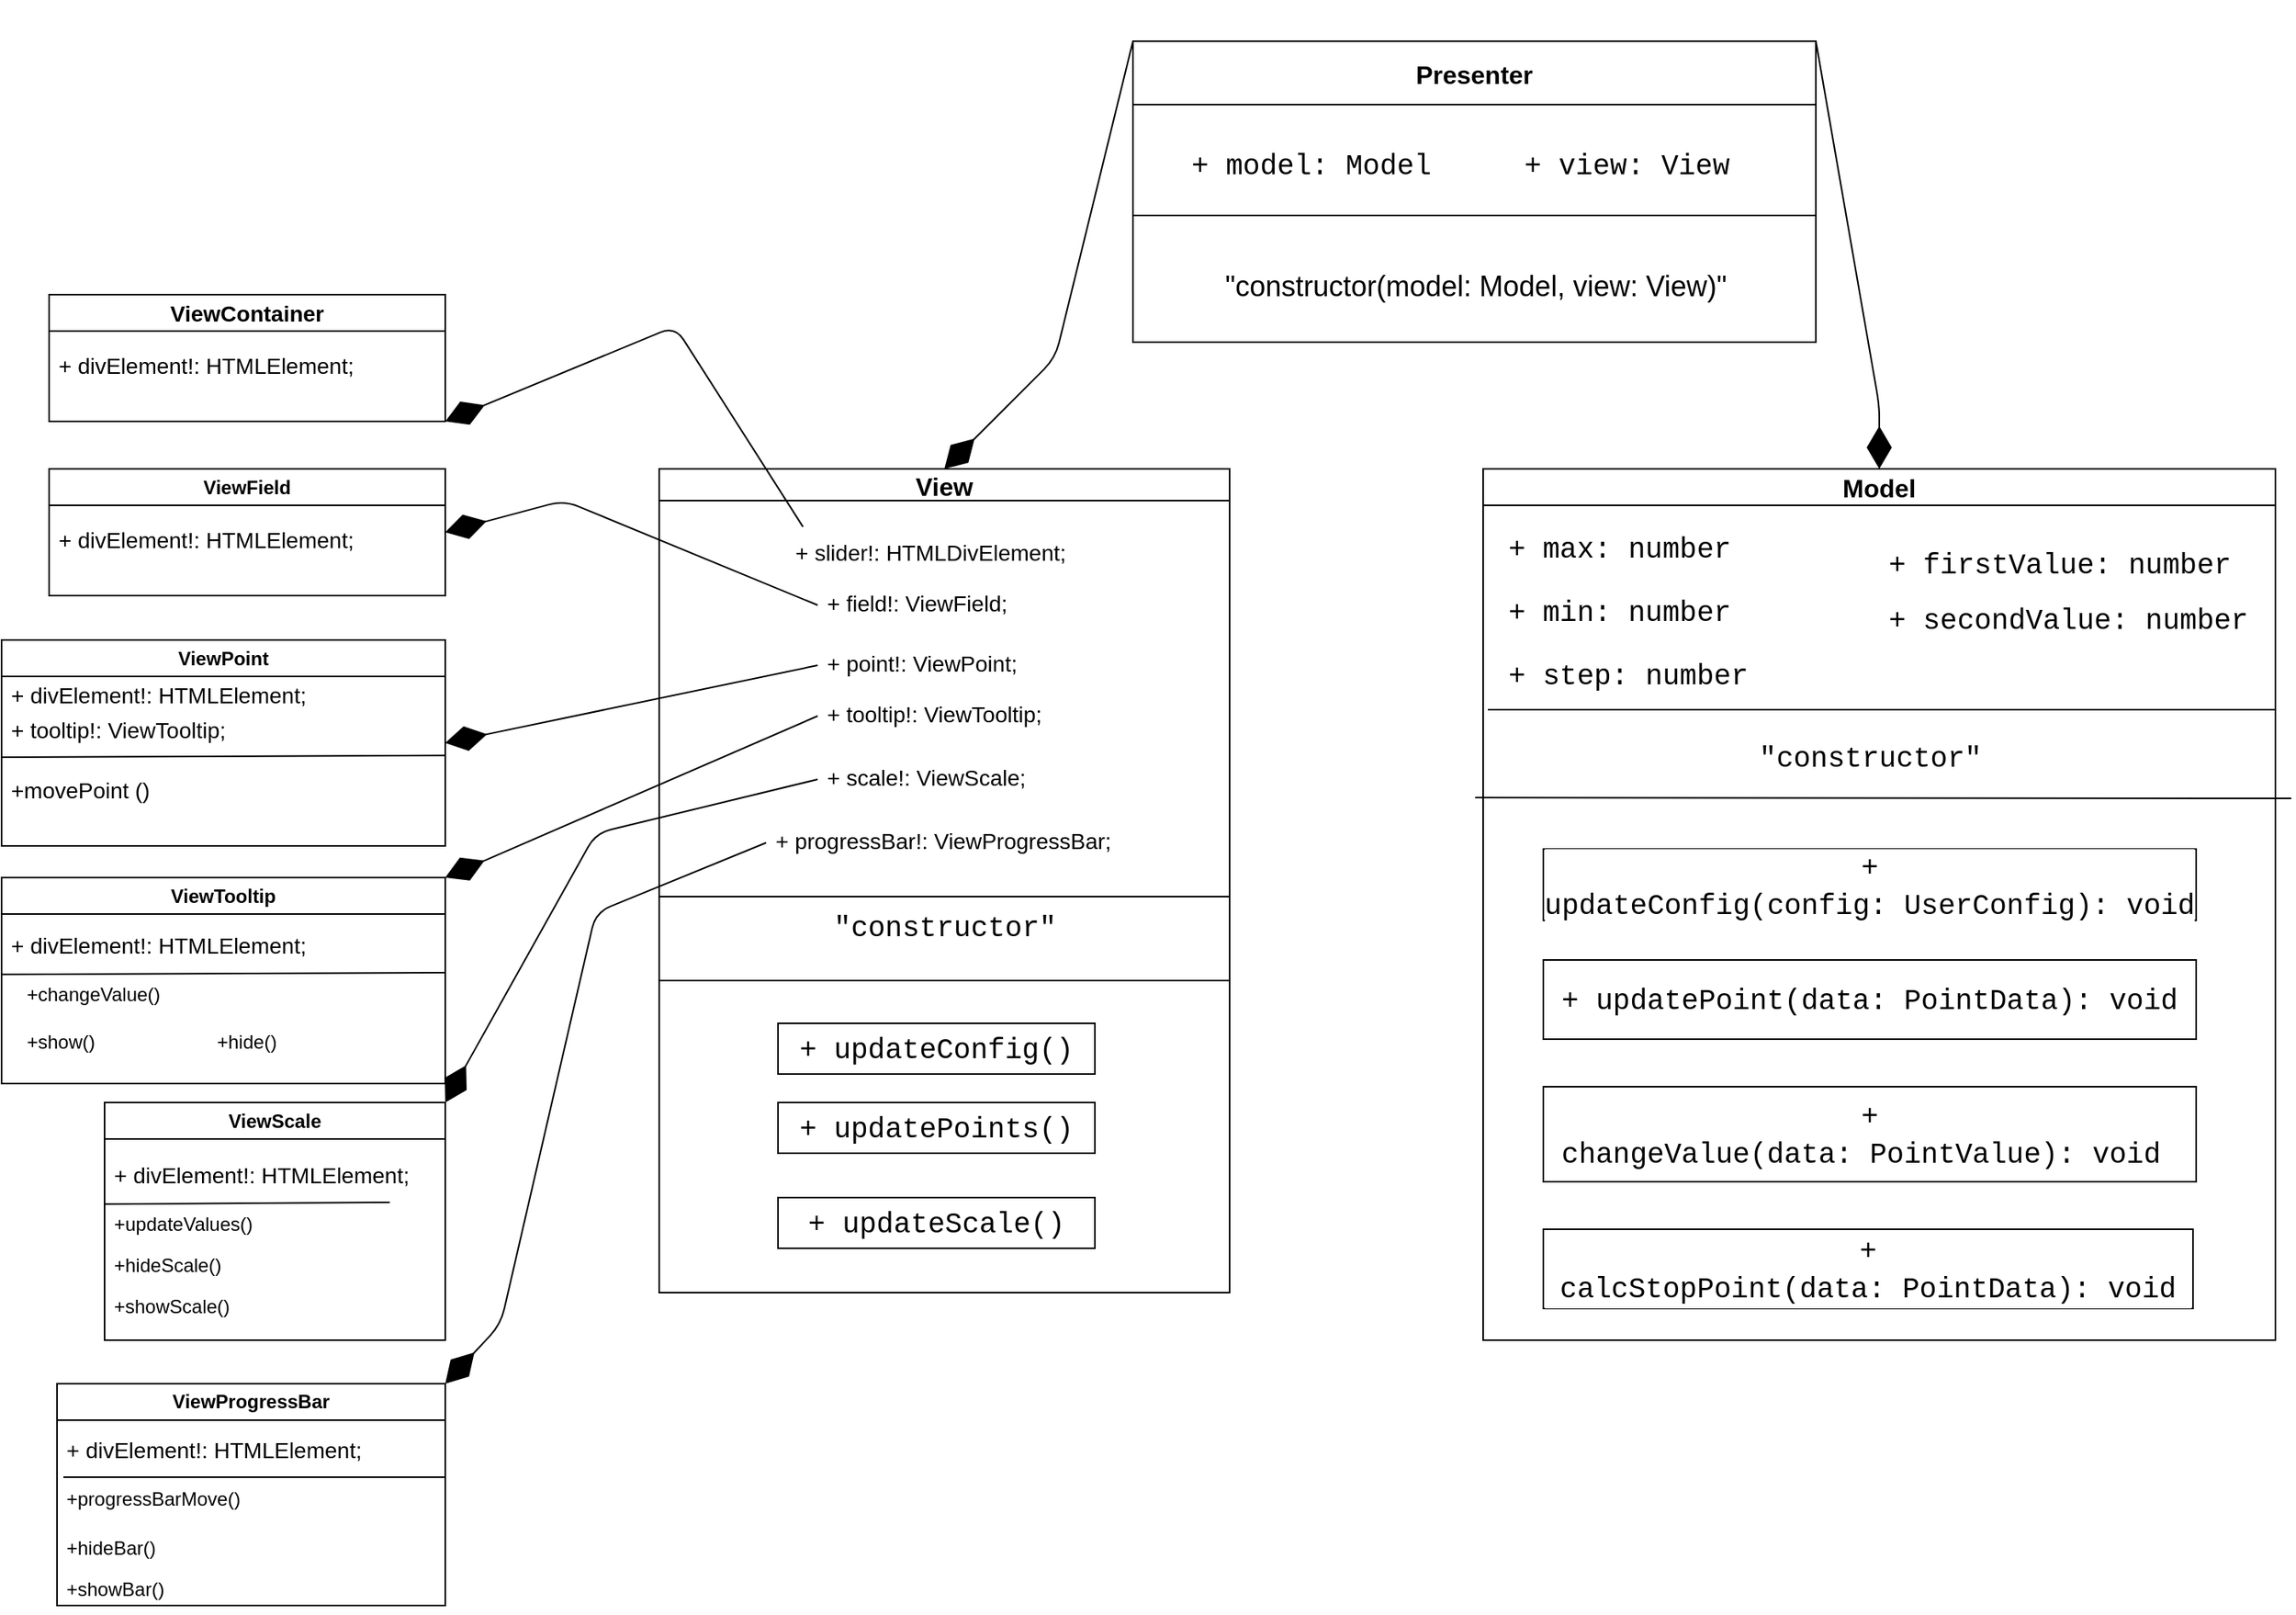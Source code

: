 <mxfile version="14.1.8" type="device"><diagram name="Page-1" id="e7e014a7-5840-1c2e-5031-d8a46d1fe8dd"><mxGraphModel dx="782" dy="1592" grid="1" gridSize="10" guides="1" tooltips="1" connect="1" arrows="1" fold="1" page="1" pageScale="1" pageWidth="1169" pageHeight="826" background="#ffffff" math="0" shadow="0"><root><mxCell id="0"/><mxCell id="1" parent="0"/><mxCell id="2" value="Model" style="swimlane;whiteSpace=wrap;fontSize=16;" parent="1" vertex="1"><mxGeometry x="1300" y="90" width="500" height="550" as="geometry"><mxRectangle x="1360" y="175" width="80" height="23" as="alternateBounds"/></mxGeometry></mxCell><mxCell id="6Ol2-YRdGMpcUjg03sG4-96" value="&lt;div style=&quot;font-family: &amp;quot;consolas&amp;quot; , &amp;quot;courier new&amp;quot; , monospace ; font-size: 18px ; line-height: 24px&quot;&gt;&lt;div style=&quot;font-family: &amp;quot;consolas&amp;quot; , &amp;quot;courier new&amp;quot; , monospace ; line-height: 24px&quot;&gt;&lt;div style=&quot;font-family: consolas, &amp;quot;courier new&amp;quot;, monospace; line-height: 24px;&quot;&gt;&lt;span style=&quot;&quot;&gt;+ updatePoint&lt;/span&gt;(&lt;span style=&quot;&quot;&gt;data&lt;/span&gt;:&amp;nbsp;&lt;span style=&quot;&quot;&gt;PointData&lt;/span&gt;):&amp;nbsp;&lt;span style=&quot;&quot;&gt;void&lt;/span&gt;&lt;/div&gt;&lt;/div&gt;&lt;/div&gt;" style="rounded=0;whiteSpace=wrap;html=1;labelBackgroundColor=#FFFFFF;" parent="2" vertex="1"><mxGeometry x="38" y="310" width="412" height="50" as="geometry"/></mxCell><mxCell id="6Ol2-YRdGMpcUjg03sG4-93" value="&lt;div style=&quot;font-family: &amp;#34;consolas&amp;#34; , &amp;#34;courier new&amp;#34; , monospace ; font-size: 18px ; line-height: 24px&quot;&gt;&lt;div style=&quot;font-family: &amp;#34;consolas&amp;#34; , &amp;#34;courier new&amp;#34; , monospace ; line-height: 24px&quot;&gt;&lt;div style=&quot;font-family: &amp;#34;consolas&amp;#34; , &amp;#34;courier new&amp;#34; , monospace ; line-height: 24px&quot;&gt;&lt;span style=&quot;background-color: rgb(255 , 255 , 255)&quot;&gt;+ updateConfig(config:&amp;nbsp;UserConfig):&amp;nbsp;void&lt;/span&gt;&lt;/div&gt;&lt;/div&gt;&lt;/div&gt;" style="rounded=0;whiteSpace=wrap;html=1;labelBackgroundColor=#ffffff;" parent="2" vertex="1"><mxGeometry x="38" y="240" width="412" height="45" as="geometry"/></mxCell><mxCell id="6Ol2-YRdGMpcUjg03sG4-97" value="&lt;div style=&quot;font-family: &amp;quot;consolas&amp;quot; , &amp;quot;courier new&amp;quot; , monospace ; font-size: 18px ; line-height: 24px&quot;&gt;&lt;div style=&quot;font-family: &amp;quot;consolas&amp;quot; , &amp;quot;courier new&amp;quot; , monospace ; line-height: 24px&quot;&gt;&lt;div style=&quot;font-family: &amp;quot;consolas&amp;quot; , &amp;quot;courier new&amp;quot; , monospace ; line-height: 24px&quot;&gt;&lt;div style=&quot;font-family: consolas, &amp;quot;courier new&amp;quot;, monospace; line-height: 24px;&quot;&gt;&lt;span style=&quot;&quot;&gt;+ changeValue&lt;/span&gt;(&lt;span style=&quot;&quot;&gt;data&lt;/span&gt;:&amp;nbsp;&lt;span style=&quot;&quot;&gt;PointValue&lt;/span&gt;):&amp;nbsp;&lt;span style=&quot;&quot;&gt;void&lt;/span&gt;&amp;nbsp;&lt;/div&gt;&lt;/div&gt;&lt;/div&gt;&lt;/div&gt;" style="rounded=0;whiteSpace=wrap;html=1;shadow=0;sketch=0;glass=0;labelBackgroundColor=#FFFFFF;" parent="2" vertex="1"><mxGeometry x="38" y="390" width="412" height="60" as="geometry"/></mxCell><mxCell id="6Ol2-YRdGMpcUjg03sG4-117" value="" style="endArrow=none;html=1;" parent="2" edge="1"><mxGeometry width="50" height="50" relative="1" as="geometry"><mxPoint x="3" y="152" as="sourcePoint"/><mxPoint x="500" y="152" as="targetPoint"/></mxGeometry></mxCell><mxCell id="6Ol2-YRdGMpcUjg03sG4-159" value="&lt;div style=&quot;font-family: &amp;quot;consolas&amp;quot; , &amp;quot;courier new&amp;quot; , monospace ; font-size: 18px ; line-height: 24px&quot;&gt;+&amp;nbsp;&lt;span style=&quot;font-family: &amp;quot;consolas&amp;quot; , &amp;quot;courier new&amp;quot; , monospace&quot;&gt;step&lt;/span&gt;&lt;span style=&quot;font-family: consolas, &amp;quot;courier new&amp;quot;, monospace;&quot;&gt;:&amp;nbsp;&lt;/span&gt;&lt;span style=&quot;font-family: consolas, &amp;quot;courier new&amp;quot;, monospace;&quot;&gt;number&lt;/span&gt;&lt;/div&gt;" style="text;html=1;align=left;verticalAlign=top;resizable=0;points=[];autosize=1;spacingLeft=4;fontSize=14;spacingRight=4;" parent="2" vertex="1"><mxGeometry x="10" y="112" width="160" height="40" as="geometry"/></mxCell><mxCell id="6Ol2-YRdGMpcUjg03sG4-158" value="&lt;div style=&quot;font-family: &amp;quot;consolas&amp;quot; , &amp;quot;courier new&amp;quot; , monospace ; font-size: 18px ; line-height: 24px&quot;&gt;+&amp;nbsp;&lt;span style=&quot;font-family: &amp;quot;consolas&amp;quot; , &amp;quot;courier new&amp;quot; , monospace&quot;&gt;min&lt;/span&gt;&lt;span style=&quot;font-family: consolas, &amp;quot;courier new&amp;quot;, monospace;&quot;&gt;:&amp;nbsp;&lt;/span&gt;&lt;span style=&quot;font-family: consolas, &amp;quot;courier new&amp;quot;, monospace;&quot;&gt;number&lt;/span&gt;&lt;/div&gt;" style="text;html=1;align=left;verticalAlign=top;resizable=0;points=[];autosize=1;spacingLeft=4;fontSize=14;spacingRight=4;" parent="2" vertex="1"><mxGeometry x="10" y="72" width="150" height="40" as="geometry"/></mxCell><mxCell id="6Ol2-YRdGMpcUjg03sG4-157" value="&lt;div style=&quot;font-family: consolas, &amp;quot;courier new&amp;quot;, monospace; font-size: 18px; line-height: 24px;&quot;&gt;+&amp;nbsp;&lt;span style=&quot;font-family: consolas, &amp;quot;courier new&amp;quot;, monospace; font-size: 18px;&quot;&gt;max&lt;/span&gt;&lt;span style=&quot;font-family: consolas, &amp;quot;courier new&amp;quot;, monospace; font-size: 18px;&quot;&gt;:&amp;nbsp;&lt;/span&gt;&lt;span style=&quot;font-family: consolas, &amp;quot;courier new&amp;quot;, monospace; font-size: 18px;&quot;&gt;number&lt;/span&gt;&lt;/div&gt;" style="text;html=1;align=left;verticalAlign=top;resizable=0;points=[];autosize=1;spacingLeft=4;fontSize=18;spacingRight=4;" parent="2" vertex="1"><mxGeometry x="10" y="32" width="150" height="30" as="geometry"/></mxCell><mxCell id="6Ol2-YRdGMpcUjg03sG4-208" value="" style="endArrow=none;html=1;" parent="2" edge="1"><mxGeometry width="50" height="50" relative="1" as="geometry"><mxPoint x="-5" y="207.5" as="sourcePoint"/><mxPoint x="510" y="208" as="targetPoint"/></mxGeometry></mxCell><mxCell id="6Ol2-YRdGMpcUjg03sG4-209" value="&lt;br&gt;&lt;br&gt;&lt;div style=&quot;font-family: consolas, &amp;quot;courier new&amp;quot;, monospace; font-weight: normal; font-size: 18px; line-height: 24px;&quot;&gt;&lt;div&gt;&lt;span style=&quot;&quot;&gt;&quot;constructor&quot;&lt;/span&gt;&lt;/div&gt;&lt;/div&gt;&lt;br&gt;" style="text;html=1;align=center;verticalAlign=middle;resizable=0;points=[];autosize=1;labelBackgroundColor=none;" parent="2" vertex="1"><mxGeometry x="174" y="140" width="140" height="70" as="geometry"/></mxCell><mxCell id="T5JR8tGF22momqDGH6iy-5" value="&lt;div style=&quot;font-family: &amp;#34;consolas&amp;#34; , &amp;#34;courier new&amp;#34; , monospace ; font-size: 18px ; line-height: 24px&quot;&gt;+&amp;nbsp;&lt;span style=&quot;font-family: &amp;#34;consolas&amp;#34; , &amp;#34;courier new&amp;#34; , monospace ; font-size: 18px&quot;&gt;firstValue&lt;/span&gt;&lt;span style=&quot;font-family: &amp;#34;consolas&amp;#34; , &amp;#34;courier new&amp;#34; , monospace ; font-size: 18px&quot;&gt;:&amp;nbsp;&lt;/span&gt;&lt;span style=&quot;font-family: &amp;#34;consolas&amp;#34; , &amp;#34;courier new&amp;#34; , monospace ; font-size: 18px&quot;&gt;number&lt;/span&gt;&lt;/div&gt;" style="text;html=1;align=left;verticalAlign=top;resizable=0;points=[];autosize=1;spacingLeft=4;fontSize=18;spacingRight=4;" parent="2" vertex="1"><mxGeometry x="250" y="42" width="220" height="30" as="geometry"/></mxCell><mxCell id="T5JR8tGF22momqDGH6iy-4" value="&lt;div style=&quot;font-family: &amp;#34;consolas&amp;#34; , &amp;#34;courier new&amp;#34; , monospace ; font-size: 18px ; line-height: 24px&quot;&gt;+ secondValue&lt;span style=&quot;font-family: &amp;#34;consolas&amp;#34; , &amp;#34;courier new&amp;#34; , monospace ; font-size: 18px&quot;&gt;:&amp;nbsp;&lt;/span&gt;&lt;span style=&quot;font-family: &amp;#34;consolas&amp;#34; , &amp;#34;courier new&amp;#34; , monospace ; font-size: 18px&quot;&gt;number&lt;/span&gt;&lt;/div&gt;" style="text;html=1;align=left;verticalAlign=top;resizable=0;points=[];autosize=1;spacingLeft=4;fontSize=18;spacingRight=4;" parent="2" vertex="1"><mxGeometry x="250" y="77" width="230" height="30" as="geometry"/></mxCell><mxCell id="6Ol2-YRdGMpcUjg03sG4-95" value="&lt;div style=&quot;font-family: &amp;quot;consolas&amp;quot; , &amp;quot;courier new&amp;quot; , monospace ; font-size: 18px ; line-height: 24px&quot;&gt;&lt;div style=&quot;font-family: &amp;quot;consolas&amp;quot; , &amp;quot;courier new&amp;quot; , monospace ; line-height: 24px&quot;&gt;&lt;div style=&quot;font-family: consolas, &amp;quot;courier new&amp;quot;, monospace; line-height: 24px;&quot;&gt;&lt;span style=&quot;&quot;&gt;+ calcStopPoint&lt;/span&gt;(&lt;span style=&quot;&quot;&gt;data&lt;/span&gt;:&amp;nbsp;&lt;span style=&quot;&quot;&gt;PointData&lt;/span&gt;):&amp;nbsp;&lt;span style=&quot;&quot;&gt;void&lt;/span&gt;&lt;/div&gt;&lt;/div&gt;&lt;/div&gt;" style="rounded=0;whiteSpace=wrap;html=1;labelBackgroundColor=#FFFFFF;" parent="2" vertex="1"><mxGeometry x="38" y="480" width="410" height="50" as="geometry"/></mxCell><mxCell id="3" value="View" style="swimlane;spacingTop=0;startSize=20;swimlaneLine=1;labelBorderColor=none;labelBackgroundColor=none;verticalAlign=middle;fontSize=16;" parent="1" vertex="1"><mxGeometry x="780" y="90" width="360" height="520" as="geometry"><mxRectangle x="320" y="50" width="80" height="23" as="alternateBounds"/></mxGeometry></mxCell><mxCell id="6Ol2-YRdGMpcUjg03sG4-116" value="" style="endArrow=none;html=1;" parent="3" edge="1"><mxGeometry width="50" height="50" relative="1" as="geometry"><mxPoint y="270" as="sourcePoint"/><mxPoint x="360" y="270" as="targetPoint"/><Array as="points"/></mxGeometry></mxCell><mxCell id="LI1pukOXz9Ahaq8JhfEz-87" value="+ point!: ViewPoint;" style="text;strokeColor=none;fillColor=none;align=left;verticalAlign=top;spacingLeft=4;spacingRight=4;overflow=hidden;rotatable=0;points=[[0,0.5],[1,0.5]];portConstraint=eastwest;fontSize=14;" parent="3" vertex="1"><mxGeometry x="100" y="108" width="150" height="32" as="geometry"/></mxCell><mxCell id="LI1pukOXz9Ahaq8JhfEz-94" value="+ progressBar!: ViewProgressBar;" style="text;strokeColor=none;fillColor=none;align=left;verticalAlign=top;spacingLeft=4;spacingRight=4;overflow=hidden;rotatable=0;points=[[0,0.5],[1,0.5]];portConstraint=eastwest;fontSize=14;" parent="3" vertex="1"><mxGeometry x="67.5" y="220" width="250" height="32" as="geometry"/></mxCell><mxCell id="LI1pukOXz9Ahaq8JhfEz-95" value="+ tooltip!: ViewTooltip;" style="text;strokeColor=none;fillColor=none;align=left;verticalAlign=top;spacingLeft=4;spacingRight=4;overflow=hidden;rotatable=0;points=[[0,0.5],[1,0.5]];portConstraint=eastwest;fontSize=14;" parent="3" vertex="1"><mxGeometry x="100" y="140" width="250" height="32" as="geometry"/></mxCell><mxCell id="LI1pukOXz9Ahaq8JhfEz-105" value="+ scale!: ViewScale;" style="text;strokeColor=none;fillColor=none;align=left;verticalAlign=top;spacingLeft=4;spacingRight=4;overflow=hidden;rotatable=0;points=[[0,0.5],[1,0.5]];portConstraint=eastwest;fontSize=14;" parent="3" vertex="1"><mxGeometry x="100" y="180" width="250" height="32" as="geometry"/></mxCell><mxCell id="1Tm_DL4uSYQOcZe4PCQo-6" value="&lt;div style=&quot;font-family: &amp;#34;consolas&amp;#34; , &amp;#34;courier new&amp;#34; , monospace ; font-size: 18px ; line-height: 24px&quot;&gt;&lt;span&gt;+&amp;nbsp;&lt;/span&gt;&lt;span style=&quot;font-family: &amp;#34;consolas&amp;#34; , &amp;#34;courier new&amp;#34; , monospace ; background-color: rgb(255 , 255 , 255)&quot;&gt;updateConfig&lt;/span&gt;()&lt;/div&gt;" style="rounded=0;whiteSpace=wrap;html=1;labelBackgroundColor=#FFFFFF;" parent="3" vertex="1"><mxGeometry x="75" y="350" width="200" height="32" as="geometry"/></mxCell><mxCell id="yn2-si_8jhGZnq15XAxw-4" value="&lt;div style=&quot;font-family: &amp;#34;consolas&amp;#34; , &amp;#34;courier new&amp;#34; , monospace ; font-size: 18px ; line-height: 24px&quot;&gt;&lt;span style=&quot;background-color: rgb(255 , 255 , 255)&quot;&gt;&lt;span&gt;+&amp;nbsp;&lt;/span&gt;&lt;span style=&quot;font-family: &amp;#34;consolas&amp;#34; , &amp;#34;courier new&amp;#34; , monospace&quot;&gt;updatePoints&lt;/span&gt;()&lt;/span&gt;&lt;br&gt;&lt;/div&gt;" style="rounded=0;whiteSpace=wrap;html=1;labelBackgroundColor=#FFFFFF;" parent="3" vertex="1"><mxGeometry x="75" y="400" width="200" height="32" as="geometry"/></mxCell><mxCell id="yn2-si_8jhGZnq15XAxw-5" value="&lt;div style=&quot;font-family: &amp;quot;consolas&amp;quot; , &amp;quot;courier new&amp;quot; , monospace ; font-size: 18px ; line-height: 24px&quot;&gt;&lt;span&gt;+&amp;nbsp;&lt;/span&gt;&lt;span style=&quot;font-family: consolas, &amp;quot;courier new&amp;quot;, monospace;&quot;&gt;updateScale&lt;/span&gt;()&lt;br&gt;&lt;/div&gt;" style="rounded=0;whiteSpace=wrap;html=1;labelBackgroundColor=#FFFFFF;" parent="3" vertex="1"><mxGeometry x="75" y="460" width="200" height="32" as="geometry"/></mxCell><mxCell id="6Ol2-YRdGMpcUjg03sG4-197" value="&lt;span style=&quot;font-family: &amp;#34;consolas&amp;#34; , &amp;#34;courier new&amp;#34; , monospace ; font-size: 18px&quot;&gt;&quot;constructor&quot;&lt;/span&gt;" style="text;html=1;align=center;verticalAlign=middle;resizable=0;points=[];autosize=1;labelBackgroundColor=none;" parent="3" vertex="1"><mxGeometry x="110" y="280" width="140" height="20" as="geometry"/></mxCell><mxCell id="B3Xkdn0Vjq-PaZg1-esN-13" value="+ slider!: HTMLDivElement;" style="text;strokeColor=none;fillColor=none;align=left;verticalAlign=top;spacingLeft=4;spacingRight=4;overflow=hidden;rotatable=0;points=[[0,0.5],[1,0.5]];portConstraint=eastwest;fontSize=14;" vertex="1" parent="3"><mxGeometry x="80" y="38" width="250" height="32" as="geometry"/></mxCell><mxCell id="B3Xkdn0Vjq-PaZg1-esN-15" value="+ field!: ViewField;" style="text;strokeColor=none;fillColor=none;align=left;verticalAlign=top;spacingLeft=4;spacingRight=4;overflow=hidden;rotatable=0;points=[[0,0.5],[1,0.5]];portConstraint=eastwest;fontSize=14;" vertex="1" parent="3"><mxGeometry x="100" y="70" width="250" height="32" as="geometry"/></mxCell><mxCell id="B3Xkdn0Vjq-PaZg1-esN-18" value="" style="endArrow=none;html=1;" edge="1" parent="3"><mxGeometry width="50" height="50" relative="1" as="geometry"><mxPoint y="323" as="sourcePoint"/><mxPoint x="360" y="323" as="targetPoint"/><Array as="points"/></mxGeometry></mxCell><mxCell id="B3Xkdn0Vjq-PaZg1-esN-19" style="edgeStyle=orthogonalEdgeStyle;rounded=0;orthogonalLoop=1;jettySize=auto;html=1;exitX=0.5;exitY=1;exitDx=0;exitDy=0;fontSize=14;fontColor=#000000;" edge="1" parent="3" source="1Tm_DL4uSYQOcZe4PCQo-6" target="1Tm_DL4uSYQOcZe4PCQo-6"><mxGeometry relative="1" as="geometry"/></mxCell><mxCell id="4" value="Presenter" style="swimlane;glass=0;spacing=3;startSize=40;fontSize=16;" parent="1" vertex="1"><mxGeometry x="1079" y="-180" width="431" height="190" as="geometry"><mxRectangle x="889" y="170" width="80" height="23" as="alternateBounds"/></mxGeometry></mxCell><mxCell id="6Ol2-YRdGMpcUjg03sG4-170" value="&lt;div style=&quot;font-family: &amp;quot;consolas&amp;quot; , &amp;quot;courier new&amp;quot; , monospace ; font-size: 18px ; line-height: 24px&quot;&gt;+&amp;nbsp;&lt;span style=&quot;font-family: &amp;quot;consolas&amp;quot; , &amp;quot;courier new&amp;quot; , monospace&quot;&gt;model&lt;/span&gt;&lt;span style=&quot;font-family: consolas, &amp;quot;courier new&amp;quot;, monospace;&quot;&gt;:&amp;nbsp;&lt;/span&gt;&lt;span style=&quot;font-family: consolas, &amp;quot;courier new&amp;quot;, monospace;&quot;&gt;Model&lt;/span&gt;&lt;/div&gt;" style="text;html=1;align=left;verticalAlign=top;resizable=0;points=[];autosize=1;spacingLeft=4;fontSize=14;spacingRight=4;" parent="4" vertex="1"><mxGeometry x="31" y="60" width="160" height="40" as="geometry"/></mxCell><mxCell id="6Ol2-YRdGMpcUjg03sG4-171" value="&lt;div style=&quot;font-family: &amp;quot;consolas&amp;quot; , &amp;quot;courier new&amp;quot; , monospace ; font-size: 18px ; line-height: 24px&quot;&gt;+&amp;nbsp;&lt;span style=&quot;font-family: &amp;quot;consolas&amp;quot; , &amp;quot;courier new&amp;quot; , monospace&quot;&gt;view&lt;/span&gt;&lt;span style=&quot;font-family: consolas, &amp;quot;courier new&amp;quot;, monospace;&quot;&gt;:&amp;nbsp;&lt;/span&gt;&lt;span style=&quot;font-family: consolas, &amp;quot;courier new&amp;quot;, monospace;&quot;&gt;View&lt;/span&gt;&lt;/div&gt;" style="text;html=1;align=left;verticalAlign=top;resizable=0;points=[];autosize=1;spacingLeft=4;fontSize=14;spacingRight=4;" parent="4" vertex="1"><mxGeometry x="241" y="60" width="140" height="40" as="geometry"/></mxCell><mxCell id="B3Xkdn0Vjq-PaZg1-esN-6" value="" style="endArrow=none;html=1;fontSize=16;fontColor=#000000;" edge="1" parent="4"><mxGeometry width="50" height="50" relative="1" as="geometry"><mxPoint y="110" as="sourcePoint"/><mxPoint x="431" y="110" as="targetPoint"/></mxGeometry></mxCell><mxCell id="LI1pukOXz9Ahaq8JhfEz-22" value="&quot;constructor(model:&amp;nbsp;Model,&amp;nbsp;view:&amp;nbsp;View)&quot;" style="text;align=center;verticalAlign=middle;resizable=0;points=[];autosize=1;labelBackgroundColor=none;html=1;fontSize=18;" parent="4" vertex="1"><mxGeometry x="51" y="140" width="330" height="30" as="geometry"/></mxCell><mxCell id="6Ol2-YRdGMpcUjg03sG4-50" value="ViewContainer" style="swimlane;whiteSpace=wrap;rotation=0;fontSize=14;" parent="1" vertex="1"><mxGeometry x="395" y="-20" width="250" height="80" as="geometry"><mxRectangle x="150" y="160" width="80" height="23" as="alternateBounds"/></mxGeometry></mxCell><mxCell id="B3Xkdn0Vjq-PaZg1-esN-9" value="+ divElement!: HTMLElement;" style="text;strokeColor=none;fillColor=none;align=left;verticalAlign=top;spacingLeft=4;spacingRight=4;overflow=hidden;rotatable=0;points=[[0,0.5],[1,0.5]];portConstraint=eastwest;fontSize=14;" vertex="1" parent="6Ol2-YRdGMpcUjg03sG4-50"><mxGeometry y="30" width="250" height="32" as="geometry"/></mxCell><mxCell id="6Ol2-YRdGMpcUjg03sG4-51" value="ViewField" style="swimlane;whiteSpace=wrap" parent="1" vertex="1"><mxGeometry x="395" y="90" width="250" height="80" as="geometry"><mxRectangle x="140" y="280" width="80" height="23" as="alternateBounds"/></mxGeometry></mxCell><mxCell id="B3Xkdn0Vjq-PaZg1-esN-10" value="+ divElement!: HTMLElement;" style="text;strokeColor=none;fillColor=none;align=left;verticalAlign=top;spacingLeft=4;spacingRight=4;overflow=hidden;rotatable=0;points=[[0,0.5],[1,0.5]];portConstraint=eastwest;fontSize=14;" vertex="1" parent="6Ol2-YRdGMpcUjg03sG4-51"><mxGeometry y="30" width="230" height="32" as="geometry"/></mxCell><mxCell id="6Ol2-YRdGMpcUjg03sG4-53" value="ViewTooltip" style="swimlane;whiteSpace=wrap" parent="1" vertex="1"><mxGeometry x="365" y="348" width="280" height="130" as="geometry"><mxRectangle x="150" y="160" width="80" height="23" as="alternateBounds"/></mxGeometry></mxCell><mxCell id="LI1pukOXz9Ahaq8JhfEz-57" value="+changeValue()" style="text;strokeColor=none;fillColor=none;align=left;verticalAlign=top;spacingLeft=4;spacingRight=4;overflow=hidden;rotatable=0;points=[[0,0.5],[1,0.5]];portConstraint=eastwest;" parent="6Ol2-YRdGMpcUjg03sG4-53" vertex="1"><mxGeometry x="10" y="60" width="150" height="30" as="geometry"/></mxCell><mxCell id="LI1pukOXz9Ahaq8JhfEz-60" value="+show()" style="text;strokeColor=none;fillColor=none;align=left;verticalAlign=top;spacingLeft=4;spacingRight=4;overflow=hidden;rotatable=0;points=[[0,0.5],[1,0.5]];portConstraint=eastwest;" parent="6Ol2-YRdGMpcUjg03sG4-53" vertex="1"><mxGeometry x="10" y="90" width="150" height="26" as="geometry"/></mxCell><mxCell id="LI1pukOXz9Ahaq8JhfEz-59" value="+hide()" style="text;strokeColor=none;fillColor=none;align=left;verticalAlign=top;spacingLeft=4;spacingRight=4;overflow=hidden;rotatable=0;points=[[0,0.5],[1,0.5]];portConstraint=eastwest;" parent="6Ol2-YRdGMpcUjg03sG4-53" vertex="1"><mxGeometry x="130" y="90" width="150" height="26" as="geometry"/></mxCell><mxCell id="B3Xkdn0Vjq-PaZg1-esN-23" value="+ divElement!: HTMLElement;" style="text;strokeColor=none;fillColor=none;align=left;verticalAlign=top;spacingLeft=4;spacingRight=4;overflow=hidden;rotatable=0;points=[[0,0.5],[1,0.5]];portConstraint=eastwest;fontSize=14;" vertex="1" parent="6Ol2-YRdGMpcUjg03sG4-53"><mxGeometry y="28" width="245" height="32" as="geometry"/></mxCell><mxCell id="B3Xkdn0Vjq-PaZg1-esN-24" value="" style="endArrow=none;html=1;entryX=1.001;entryY=0.964;entryDx=0;entryDy=0;entryPerimeter=0;" edge="1" parent="6Ol2-YRdGMpcUjg03sG4-53"><mxGeometry width="50" height="50" relative="1" as="geometry"><mxPoint x="-0.28" y="61.15" as="sourcePoint"/><mxPoint x="280" y="59.998" as="targetPoint"/><Array as="points"/></mxGeometry></mxCell><mxCell id="6Ol2-YRdGMpcUjg03sG4-42" value="ViewPoint" style="swimlane;whiteSpace=wrap" parent="1" vertex="1"><mxGeometry x="365" y="198" width="280" height="130" as="geometry"><mxRectangle x="150" y="160" width="80" height="23" as="alternateBounds"/></mxGeometry></mxCell><mxCell id="B3Xkdn0Vjq-PaZg1-esN-20" value="+ divElement!: HTMLElement;" style="text;strokeColor=none;fillColor=none;align=left;verticalAlign=top;spacingLeft=4;spacingRight=4;overflow=hidden;rotatable=0;points=[[0,0.5],[1,0.5]];portConstraint=eastwest;fontSize=14;" vertex="1" parent="6Ol2-YRdGMpcUjg03sG4-42"><mxGeometry y="20" width="280" height="32" as="geometry"/></mxCell><mxCell id="B3Xkdn0Vjq-PaZg1-esN-21" value="+ tooltip!: ViewTooltip;" style="text;strokeColor=none;fillColor=none;align=left;verticalAlign=top;spacingLeft=4;spacingRight=4;overflow=hidden;rotatable=0;points=[[0,0.5],[1,0.5]];portConstraint=eastwest;fontSize=14;" vertex="1" parent="6Ol2-YRdGMpcUjg03sG4-42"><mxGeometry y="42" width="280" height="32" as="geometry"/></mxCell><mxCell id="B3Xkdn0Vjq-PaZg1-esN-22" value="" style="endArrow=none;html=1;entryX=1.001;entryY=0.964;entryDx=0;entryDy=0;entryPerimeter=0;" edge="1" parent="6Ol2-YRdGMpcUjg03sG4-42" target="B3Xkdn0Vjq-PaZg1-esN-21"><mxGeometry width="50" height="50" relative="1" as="geometry"><mxPoint y="74" as="sourcePoint"/><mxPoint x="270" y="74" as="targetPoint"/><Array as="points"/></mxGeometry></mxCell><mxCell id="LI1pukOXz9Ahaq8JhfEz-55" value="+movePoint ()" style="text;strokeColor=none;fillColor=none;align=left;verticalAlign=top;spacingLeft=4;spacingRight=4;overflow=hidden;rotatable=0;points=[[0,0.5],[1,0.5]];portConstraint=eastwest;fontSize=14;" parent="6Ol2-YRdGMpcUjg03sG4-42" vertex="1"><mxGeometry y="80" width="185" height="38" as="geometry"/></mxCell><mxCell id="6Ol2-YRdGMpcUjg03sG4-213" value="" style="endArrow=diamondThin;endFill=1;endSize=24;html=1;fontColor=#000000;entryX=0.5;entryY=0;entryDx=0;entryDy=0;exitX=1;exitY=0;exitDx=0;exitDy=0;" parent="1" source="4" target="2" edge="1"><mxGeometry width="160" relative="1" as="geometry"><mxPoint x="1550" y="120" as="sourcePoint"/><mxPoint x="1710" y="120" as="targetPoint"/><Array as="points"><mxPoint x="1550" y="50"/></Array></mxGeometry></mxCell><mxCell id="6Ol2-YRdGMpcUjg03sG4-214" value="" style="endArrow=diamondThin;endFill=1;endSize=24;html=1;fontColor=#000000;entryX=0.5;entryY=0;entryDx=0;entryDy=0;exitX=0;exitY=0;exitDx=0;exitDy=0;" parent="1" source="4" target="3" edge="1"><mxGeometry width="160" relative="1" as="geometry"><mxPoint x="1207.92" y="110" as="sourcePoint"/><mxPoint x="940" y="115.288" as="targetPoint"/><Array as="points"><mxPoint x="1030" y="20"/></Array></mxGeometry></mxCell><mxCell id="6Ol2-YRdGMpcUjg03sG4-182" value="" style="endArrow=diamondThin;endFill=1;endSize=24;html=1;fontColor=#000000;exitX=0;exitY=0.5;exitDx=0;exitDy=0;entryX=1;entryY=0.5;entryDx=0;entryDy=0;" parent="1" target="6Ol2-YRdGMpcUjg03sG4-51" edge="1" source="B3Xkdn0Vjq-PaZg1-esN-15"><mxGeometry width="160" relative="1" as="geometry"><mxPoint x="535" y="516" as="sourcePoint"/><mxPoint x="455" y="921" as="targetPoint"/><Array as="points"><mxPoint x="720" y="110"/></Array></mxGeometry></mxCell><mxCell id="6Ol2-YRdGMpcUjg03sG4-185" value="" style="endArrow=diamondThin;endFill=1;endSize=24;html=1;fontColor=#000000;exitX=0;exitY=0.5;exitDx=0;exitDy=0;entryX=1;entryY=0.5;entryDx=0;entryDy=0;" parent="1" target="6Ol2-YRdGMpcUjg03sG4-42" edge="1" source="LI1pukOXz9Ahaq8JhfEz-87"><mxGeometry width="160" relative="1" as="geometry"><mxPoint x="545" y="574" as="sourcePoint"/><mxPoint x="450" y="934" as="targetPoint"/><Array as="points"/></mxGeometry></mxCell><mxCell id="6Ol2-YRdGMpcUjg03sG4-188" value="" style="endArrow=diamondThin;endFill=1;endSize=24;html=1;fontColor=#000000;exitX=0;exitY=0.5;exitDx=0;exitDy=0;entryX=1;entryY=0;entryDx=0;entryDy=0;" parent="1" target="6Ol2-YRdGMpcUjg03sG4-52" edge="1" source="LI1pukOXz9Ahaq8JhfEz-105"><mxGeometry width="160" relative="1" as="geometry"><mxPoint x="545" y="716" as="sourcePoint"/><mxPoint x="460" y="1258" as="targetPoint"/><Array as="points"><mxPoint x="740" y="320"/></Array></mxGeometry></mxCell><mxCell id="nfrFxTpC4DJntld439Xu-12" value="" style="endArrow=diamondThin;endFill=1;endSize=24;html=1;fontColor=#000000;exitX=0;exitY=0.5;exitDx=0;exitDy=0;entryX=1;entryY=0;entryDx=0;entryDy=0;" parent="1" edge="1" target="6Ol2-YRdGMpcUjg03sG4-54" source="LI1pukOXz9Ahaq8JhfEz-94"><mxGeometry width="160" relative="1" as="geometry"><mxPoint x="730" y="540" as="sourcePoint"/><mxPoint x="700" y="790" as="targetPoint"/><Array as="points"><mxPoint x="740" y="370"/><mxPoint x="680" y="630"/></Array></mxGeometry></mxCell><mxCell id="6Ol2-YRdGMpcUjg03sG4-52" value="ViewScale" style="swimlane;whiteSpace=wrap" parent="1" vertex="1"><mxGeometry x="430" y="490" width="215" height="150" as="geometry"><mxRectangle x="150" y="160" width="80" height="23" as="alternateBounds"/></mxGeometry></mxCell><mxCell id="LI1pukOXz9Ahaq8JhfEz-70" value="+updateValues()" style="text;strokeColor=none;fillColor=none;align=left;verticalAlign=top;spacingLeft=4;spacingRight=4;overflow=hidden;rotatable=0;points=[[0,0.5],[1,0.5]];portConstraint=eastwest;" parent="6Ol2-YRdGMpcUjg03sG4-52" vertex="1"><mxGeometry y="63" width="150" height="26" as="geometry"/></mxCell><mxCell id="LI1pukOXz9Ahaq8JhfEz-71" value="+hideScale()" style="text;strokeColor=none;fillColor=none;align=left;verticalAlign=top;spacingLeft=4;spacingRight=4;overflow=hidden;rotatable=0;points=[[0,0.5],[1,0.5]];portConstraint=eastwest;" parent="6Ol2-YRdGMpcUjg03sG4-52" vertex="1"><mxGeometry y="89" width="150" height="26" as="geometry"/></mxCell><mxCell id="LI1pukOXz9Ahaq8JhfEz-72" value="+showScale()" style="text;strokeColor=none;fillColor=none;align=left;verticalAlign=top;spacingLeft=4;spacingRight=4;overflow=hidden;rotatable=0;points=[[0,0.5],[1,0.5]];portConstraint=eastwest;" parent="6Ol2-YRdGMpcUjg03sG4-52" vertex="1"><mxGeometry y="115" width="150" height="26" as="geometry"/></mxCell><mxCell id="B3Xkdn0Vjq-PaZg1-esN-25" value="+ divElement!: HTMLElement;" style="text;strokeColor=none;fillColor=none;align=left;verticalAlign=top;spacingLeft=4;spacingRight=4;overflow=hidden;rotatable=0;points=[[0,0.5],[1,0.5]];portConstraint=eastwest;fontSize=14;" vertex="1" parent="6Ol2-YRdGMpcUjg03sG4-52"><mxGeometry y="31" width="210" height="32" as="geometry"/></mxCell><mxCell id="B3Xkdn0Vjq-PaZg1-esN-26" value="" style="endArrow=none;html=1;" edge="1" parent="6Ol2-YRdGMpcUjg03sG4-52"><mxGeometry width="50" height="50" relative="1" as="geometry"><mxPoint y="64.15" as="sourcePoint"/><mxPoint x="180" y="63" as="targetPoint"/><Array as="points"/></mxGeometry></mxCell><mxCell id="1Tm_DL4uSYQOcZe4PCQo-14" value="" style="endArrow=diamondThin;endFill=1;endSize=24;html=1;fontColor=#000000;entryX=1;entryY=1;entryDx=0;entryDy=0;exitX=0.043;exitY=-0.045;exitDx=0;exitDy=0;exitPerimeter=0;" parent="1" edge="1" target="6Ol2-YRdGMpcUjg03sG4-50" source="B3Xkdn0Vjq-PaZg1-esN-13"><mxGeometry width="160" relative="1" as="geometry"><mxPoint x="900" y="60" as="sourcePoint"/><mxPoint x="830" y="60.0" as="targetPoint"/><Array as="points"><mxPoint x="790"/></Array></mxGeometry></mxCell><mxCell id="6Ol2-YRdGMpcUjg03sG4-54" value="ViewProgressBar" style="swimlane;whiteSpace=wrap" parent="1" vertex="1"><mxGeometry x="400" y="667.5" width="245" height="140" as="geometry"><mxRectangle x="150" y="160" width="80" height="23" as="alternateBounds"/></mxGeometry></mxCell><mxCell id="LI1pukOXz9Ahaq8JhfEz-65" value="+hideBar()" style="text;strokeColor=none;fillColor=none;align=left;verticalAlign=top;spacingLeft=4;spacingRight=4;overflow=hidden;rotatable=0;points=[[0,0.5],[1,0.5]];portConstraint=eastwest;" parent="6Ol2-YRdGMpcUjg03sG4-54" vertex="1"><mxGeometry y="90" width="150" height="26" as="geometry"/></mxCell><mxCell id="LI1pukOXz9Ahaq8JhfEz-68" value="+showBar()" style="text;strokeColor=none;fillColor=none;align=left;verticalAlign=top;spacingLeft=4;spacingRight=4;overflow=hidden;rotatable=0;points=[[0,0.5],[1,0.5]];portConstraint=eastwest;" parent="6Ol2-YRdGMpcUjg03sG4-54" vertex="1"><mxGeometry y="116" width="150" height="26" as="geometry"/></mxCell><mxCell id="LI1pukOXz9Ahaq8JhfEz-64" value="+progressBarMove()" style="text;strokeColor=none;fillColor=none;align=left;verticalAlign=top;spacingLeft=4;spacingRight=4;overflow=hidden;rotatable=0;points=[[0,0.5],[1,0.5]];portConstraint=eastwest;" parent="6Ol2-YRdGMpcUjg03sG4-54" vertex="1"><mxGeometry y="59" width="150" height="31" as="geometry"/></mxCell><mxCell id="B3Xkdn0Vjq-PaZg1-esN-27" value="+ divElement!: HTMLElement;" style="text;strokeColor=none;fillColor=none;align=left;verticalAlign=top;spacingLeft=4;spacingRight=4;overflow=hidden;rotatable=0;points=[[0,0.5],[1,0.5]];portConstraint=eastwest;fontSize=14;" vertex="1" parent="6Ol2-YRdGMpcUjg03sG4-54"><mxGeometry y="27" width="220" height="32" as="geometry"/></mxCell><mxCell id="B3Xkdn0Vjq-PaZg1-esN-28" value="" style="endArrow=none;html=1;" edge="1" parent="6Ol2-YRdGMpcUjg03sG4-54"><mxGeometry width="50" height="50" relative="1" as="geometry"><mxPoint x="4" y="59" as="sourcePoint"/><mxPoint x="245" y="59" as="targetPoint"/><Array as="points"/></mxGeometry></mxCell><mxCell id="1Tm_DL4uSYQOcZe4PCQo-9" value="" style="endArrow=diamondThin;endFill=1;endSize=24;html=1;fontColor=#000000;exitX=0;exitY=0.5;exitDx=0;exitDy=0;entryX=1;entryY=0;entryDx=0;entryDy=0;" parent="1" edge="1" target="6Ol2-YRdGMpcUjg03sG4-53" source="LI1pukOXz9Ahaq8JhfEz-95"><mxGeometry width="160" relative="1" as="geometry"><mxPoint x="625.0" y="270.0" as="sourcePoint"/><mxPoint x="535" y="366.0" as="targetPoint"/><Array as="points"/></mxGeometry></mxCell></root></mxGraphModel></diagram></mxfile>